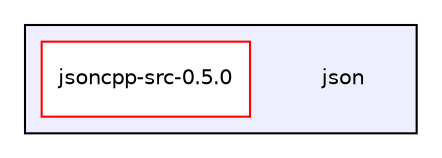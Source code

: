 digraph "json" {
  compound=true
  node [ fontsize="10", fontname="Helvetica"];
  edge [ labelfontsize="10", labelfontname="Helvetica"];
  subgraph clusterdir_324bfb8aa525ab5f73bcc4531b7e0708 {
    graph [ bgcolor="#eeeeff", pencolor="black", label="" URL="dir_324bfb8aa525ab5f73bcc4531b7e0708.html"];
    dir_324bfb8aa525ab5f73bcc4531b7e0708 [shape=plaintext label="json"];
    dir_51686e203cd5569fcb86b843e97384be [shape=box label="jsoncpp-src-0.5.0" color="red" fillcolor="white" style="filled" URL="dir_51686e203cd5569fcb86b843e97384be.html"];
  }
}
